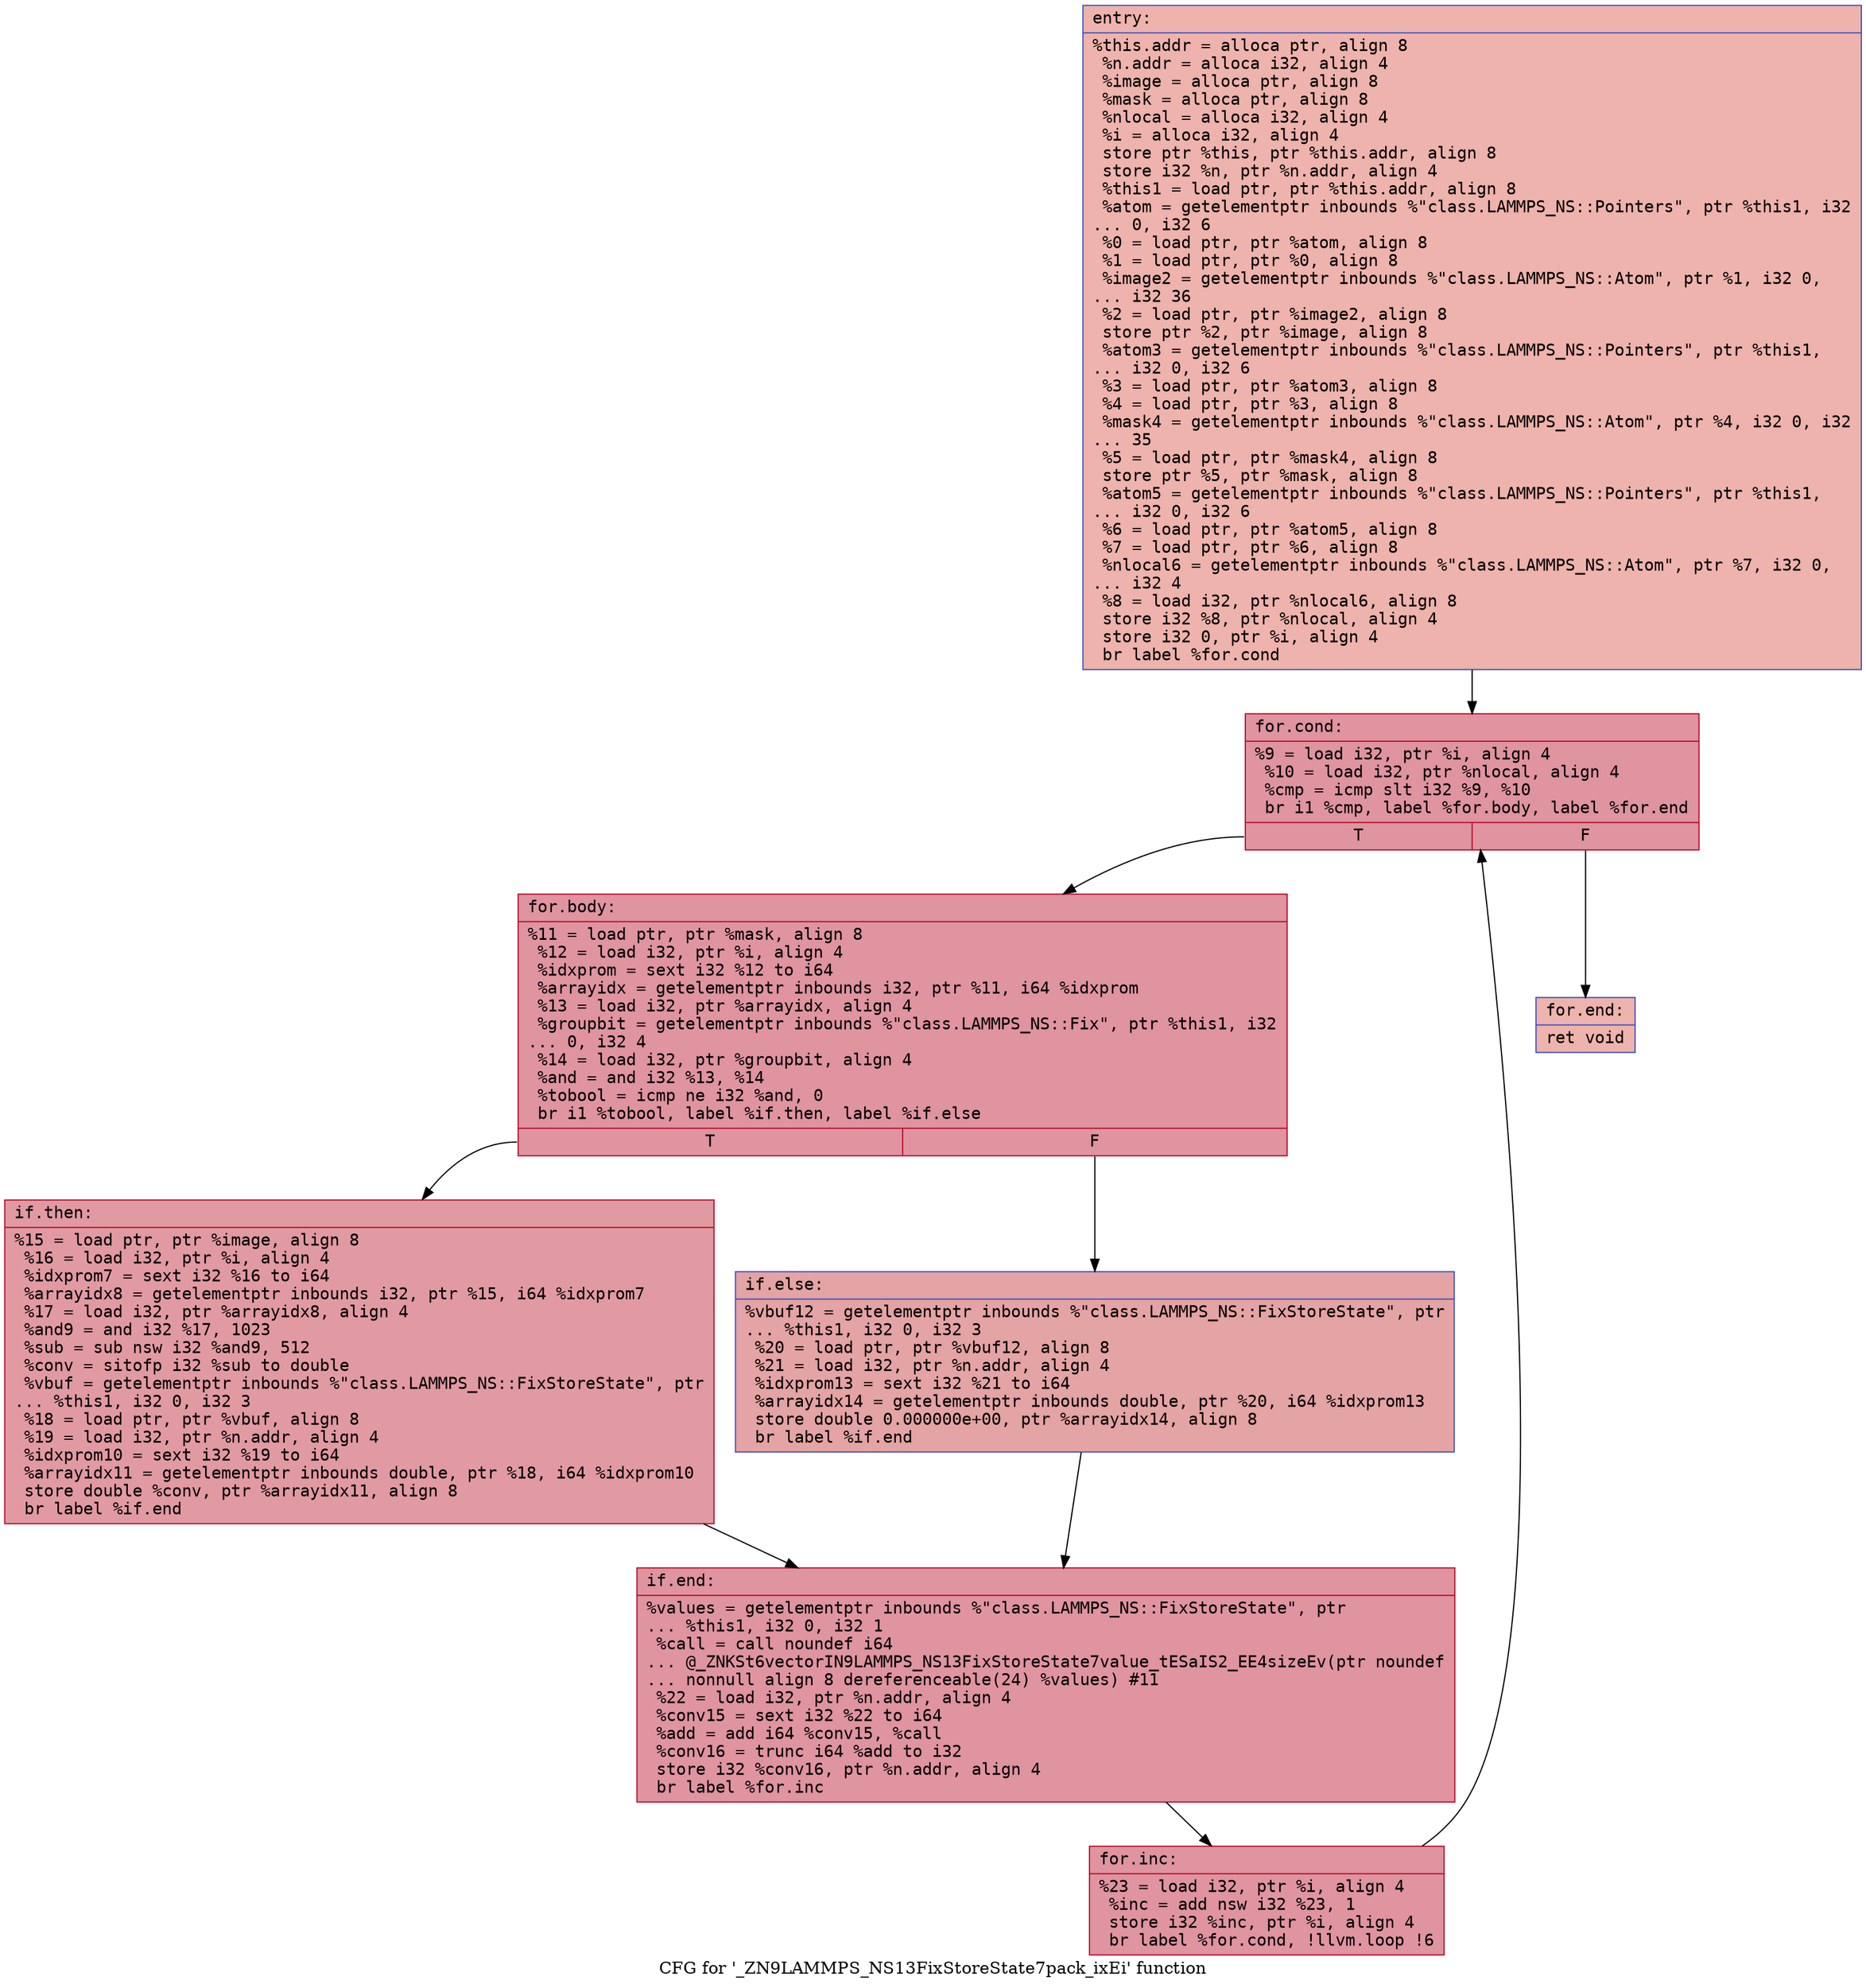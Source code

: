 digraph "CFG for '_ZN9LAMMPS_NS13FixStoreState7pack_ixEi' function" {
	label="CFG for '_ZN9LAMMPS_NS13FixStoreState7pack_ixEi' function";

	Node0x55b5649ac800 [shape=record,color="#3d50c3ff", style=filled, fillcolor="#d6524470" fontname="Courier",label="{entry:\l|  %this.addr = alloca ptr, align 8\l  %n.addr = alloca i32, align 4\l  %image = alloca ptr, align 8\l  %mask = alloca ptr, align 8\l  %nlocal = alloca i32, align 4\l  %i = alloca i32, align 4\l  store ptr %this, ptr %this.addr, align 8\l  store i32 %n, ptr %n.addr, align 4\l  %this1 = load ptr, ptr %this.addr, align 8\l  %atom = getelementptr inbounds %\"class.LAMMPS_NS::Pointers\", ptr %this1, i32\l... 0, i32 6\l  %0 = load ptr, ptr %atom, align 8\l  %1 = load ptr, ptr %0, align 8\l  %image2 = getelementptr inbounds %\"class.LAMMPS_NS::Atom\", ptr %1, i32 0,\l... i32 36\l  %2 = load ptr, ptr %image2, align 8\l  store ptr %2, ptr %image, align 8\l  %atom3 = getelementptr inbounds %\"class.LAMMPS_NS::Pointers\", ptr %this1,\l... i32 0, i32 6\l  %3 = load ptr, ptr %atom3, align 8\l  %4 = load ptr, ptr %3, align 8\l  %mask4 = getelementptr inbounds %\"class.LAMMPS_NS::Atom\", ptr %4, i32 0, i32\l... 35\l  %5 = load ptr, ptr %mask4, align 8\l  store ptr %5, ptr %mask, align 8\l  %atom5 = getelementptr inbounds %\"class.LAMMPS_NS::Pointers\", ptr %this1,\l... i32 0, i32 6\l  %6 = load ptr, ptr %atom5, align 8\l  %7 = load ptr, ptr %6, align 8\l  %nlocal6 = getelementptr inbounds %\"class.LAMMPS_NS::Atom\", ptr %7, i32 0,\l... i32 4\l  %8 = load i32, ptr %nlocal6, align 8\l  store i32 %8, ptr %nlocal, align 4\l  store i32 0, ptr %i, align 4\l  br label %for.cond\l}"];
	Node0x55b5649ac800 -> Node0x55b5649adb10[tooltip="entry -> for.cond\nProbability 100.00%" ];
	Node0x55b5649adb10 [shape=record,color="#b70d28ff", style=filled, fillcolor="#b70d2870" fontname="Courier",label="{for.cond:\l|  %9 = load i32, ptr %i, align 4\l  %10 = load i32, ptr %nlocal, align 4\l  %cmp = icmp slt i32 %9, %10\l  br i1 %cmp, label %for.body, label %for.end\l|{<s0>T|<s1>F}}"];
	Node0x55b5649adb10:s0 -> Node0x55b5649addb0[tooltip="for.cond -> for.body\nProbability 96.88%" ];
	Node0x55b5649adb10:s1 -> Node0x55b5649ade30[tooltip="for.cond -> for.end\nProbability 3.12%" ];
	Node0x55b5649addb0 [shape=record,color="#b70d28ff", style=filled, fillcolor="#b70d2870" fontname="Courier",label="{for.body:\l|  %11 = load ptr, ptr %mask, align 8\l  %12 = load i32, ptr %i, align 4\l  %idxprom = sext i32 %12 to i64\l  %arrayidx = getelementptr inbounds i32, ptr %11, i64 %idxprom\l  %13 = load i32, ptr %arrayidx, align 4\l  %groupbit = getelementptr inbounds %\"class.LAMMPS_NS::Fix\", ptr %this1, i32\l... 0, i32 4\l  %14 = load i32, ptr %groupbit, align 4\l  %and = and i32 %13, %14\l  %tobool = icmp ne i32 %and, 0\l  br i1 %tobool, label %if.then, label %if.else\l|{<s0>T|<s1>F}}"];
	Node0x55b5649addb0:s0 -> Node0x55b5649ad1f0[tooltip="for.body -> if.then\nProbability 62.50%" ];
	Node0x55b5649addb0:s1 -> Node0x55b5649ad260[tooltip="for.body -> if.else\nProbability 37.50%" ];
	Node0x55b5649ad1f0 [shape=record,color="#b70d28ff", style=filled, fillcolor="#bb1b2c70" fontname="Courier",label="{if.then:\l|  %15 = load ptr, ptr %image, align 8\l  %16 = load i32, ptr %i, align 4\l  %idxprom7 = sext i32 %16 to i64\l  %arrayidx8 = getelementptr inbounds i32, ptr %15, i64 %idxprom7\l  %17 = load i32, ptr %arrayidx8, align 4\l  %and9 = and i32 %17, 1023\l  %sub = sub nsw i32 %and9, 512\l  %conv = sitofp i32 %sub to double\l  %vbuf = getelementptr inbounds %\"class.LAMMPS_NS::FixStoreState\", ptr\l... %this1, i32 0, i32 3\l  %18 = load ptr, ptr %vbuf, align 8\l  %19 = load i32, ptr %n.addr, align 4\l  %idxprom10 = sext i32 %19 to i64\l  %arrayidx11 = getelementptr inbounds double, ptr %18, i64 %idxprom10\l  store double %conv, ptr %arrayidx11, align 8\l  br label %if.end\l}"];
	Node0x55b5649ad1f0 -> Node0x55b5649af0f0[tooltip="if.then -> if.end\nProbability 100.00%" ];
	Node0x55b5649ad260 [shape=record,color="#3d50c3ff", style=filled, fillcolor="#c32e3170" fontname="Courier",label="{if.else:\l|  %vbuf12 = getelementptr inbounds %\"class.LAMMPS_NS::FixStoreState\", ptr\l... %this1, i32 0, i32 3\l  %20 = load ptr, ptr %vbuf12, align 8\l  %21 = load i32, ptr %n.addr, align 4\l  %idxprom13 = sext i32 %21 to i64\l  %arrayidx14 = getelementptr inbounds double, ptr %20, i64 %idxprom13\l  store double 0.000000e+00, ptr %arrayidx14, align 8\l  br label %if.end\l}"];
	Node0x55b5649ad260 -> Node0x55b5649af0f0[tooltip="if.else -> if.end\nProbability 100.00%" ];
	Node0x55b5649af0f0 [shape=record,color="#b70d28ff", style=filled, fillcolor="#b70d2870" fontname="Courier",label="{if.end:\l|  %values = getelementptr inbounds %\"class.LAMMPS_NS::FixStoreState\", ptr\l... %this1, i32 0, i32 1\l  %call = call noundef i64\l... @_ZNKSt6vectorIN9LAMMPS_NS13FixStoreState7value_tESaIS2_EE4sizeEv(ptr noundef\l... nonnull align 8 dereferenceable(24) %values) #11\l  %22 = load i32, ptr %n.addr, align 4\l  %conv15 = sext i32 %22 to i64\l  %add = add i64 %conv15, %call\l  %conv16 = trunc i64 %add to i32\l  store i32 %conv16, ptr %n.addr, align 4\l  br label %for.inc\l}"];
	Node0x55b5649af0f0 -> Node0x55b5649af710[tooltip="if.end -> for.inc\nProbability 100.00%" ];
	Node0x55b5649af710 [shape=record,color="#b70d28ff", style=filled, fillcolor="#b70d2870" fontname="Courier",label="{for.inc:\l|  %23 = load i32, ptr %i, align 4\l  %inc = add nsw i32 %23, 1\l  store i32 %inc, ptr %i, align 4\l  br label %for.cond, !llvm.loop !6\l}"];
	Node0x55b5649af710 -> Node0x55b5649adb10[tooltip="for.inc -> for.cond\nProbability 100.00%" ];
	Node0x55b5649ade30 [shape=record,color="#3d50c3ff", style=filled, fillcolor="#d6524470" fontname="Courier",label="{for.end:\l|  ret void\l}"];
}
